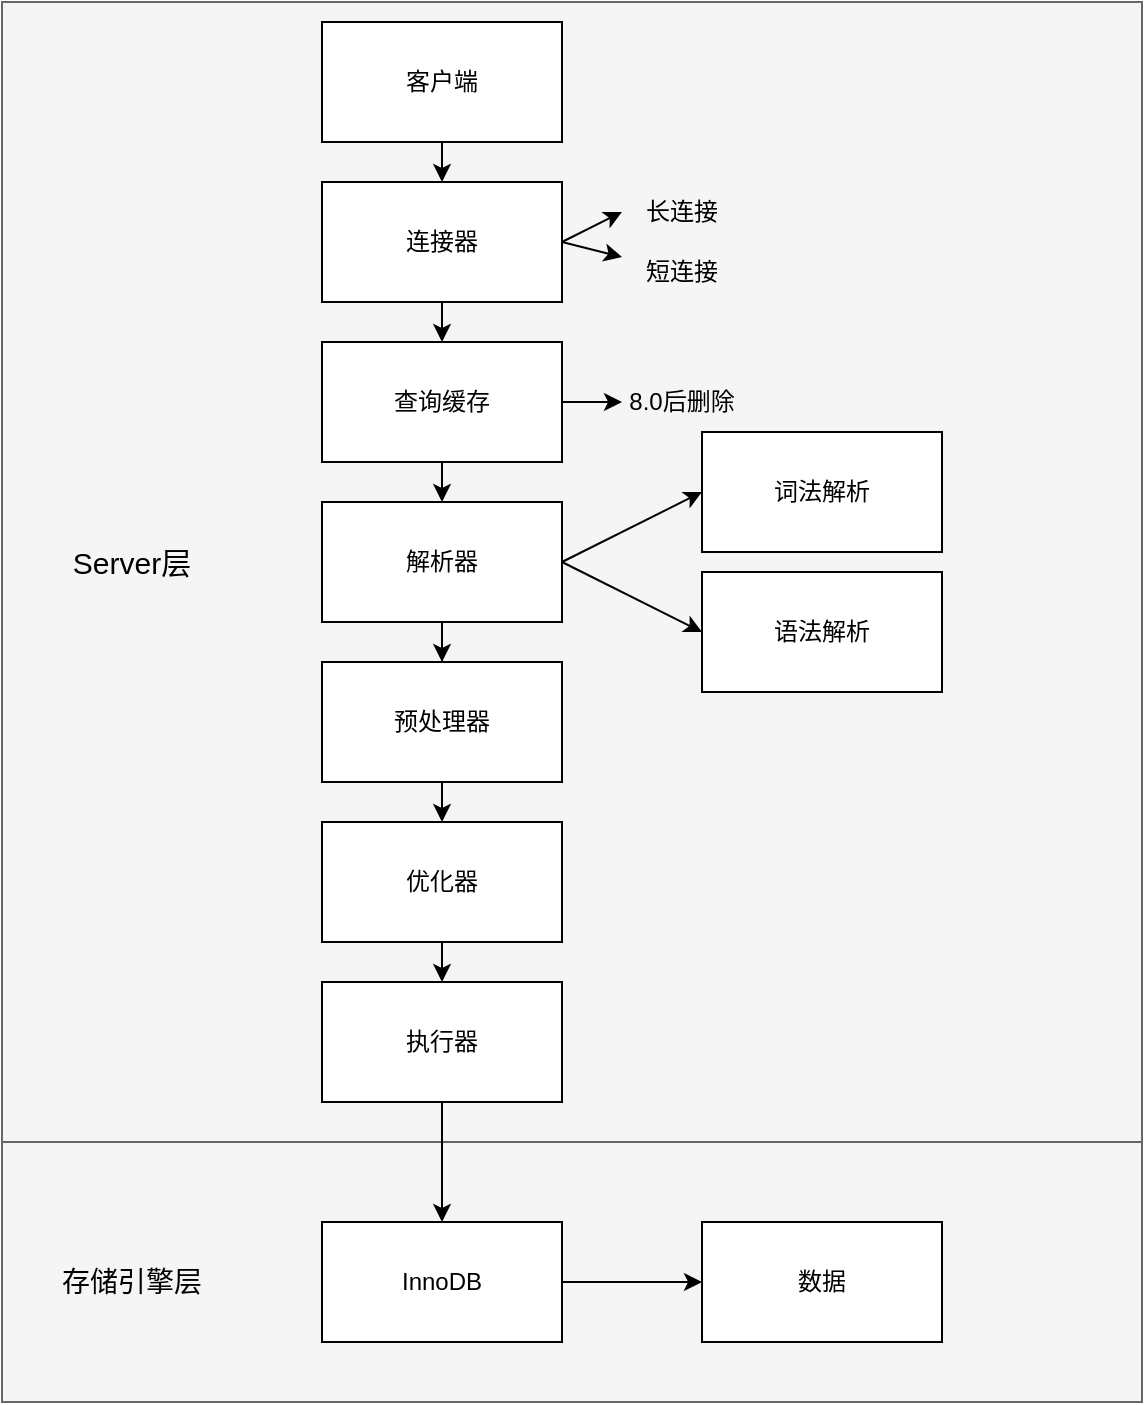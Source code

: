 <mxfile version="23.1.3" type="github">
  <diagram name="第 1 页" id="3dYkp7Auj3zQR0FbJ3zM">
    <mxGraphModel dx="1026" dy="651" grid="1" gridSize="10" guides="1" tooltips="1" connect="1" arrows="1" fold="1" page="1" pageScale="1" pageWidth="827" pageHeight="1169" math="0" shadow="0">
      <root>
        <mxCell id="0" />
        <mxCell id="1" parent="0" />
        <mxCell id="l7rWo298HgcaIOKad6mO-25" value="" style="rounded=0;whiteSpace=wrap;html=1;fillColor=#f5f5f5;fontColor=#333333;strokeColor=#666666;" vertex="1" parent="1">
          <mxGeometry x="160" y="600" width="570" height="130" as="geometry" />
        </mxCell>
        <mxCell id="l7rWo298HgcaIOKad6mO-18" value="" style="whiteSpace=wrap;html=1;aspect=fixed;fillColor=#f5f5f5;fontColor=#333333;strokeColor=#666666;" vertex="1" parent="1">
          <mxGeometry x="160" y="30" width="570" height="570" as="geometry" />
        </mxCell>
        <mxCell id="l7rWo298HgcaIOKad6mO-3" style="edgeStyle=orthogonalEdgeStyle;rounded=0;orthogonalLoop=1;jettySize=auto;html=1;exitX=0.5;exitY=1;exitDx=0;exitDy=0;entryX=0.5;entryY=0;entryDx=0;entryDy=0;" edge="1" parent="1" source="l7rWo298HgcaIOKad6mO-1" target="l7rWo298HgcaIOKad6mO-2">
          <mxGeometry relative="1" as="geometry" />
        </mxCell>
        <mxCell id="l7rWo298HgcaIOKad6mO-1" value="客户端" style="rounded=0;whiteSpace=wrap;html=1;" vertex="1" parent="1">
          <mxGeometry x="320" y="40" width="120" height="60" as="geometry" />
        </mxCell>
        <mxCell id="l7rWo298HgcaIOKad6mO-5" style="edgeStyle=orthogonalEdgeStyle;rounded=0;orthogonalLoop=1;jettySize=auto;html=1;exitX=0.5;exitY=1;exitDx=0;exitDy=0;entryX=0.5;entryY=0;entryDx=0;entryDy=0;" edge="1" parent="1" source="l7rWo298HgcaIOKad6mO-2" target="l7rWo298HgcaIOKad6mO-4">
          <mxGeometry relative="1" as="geometry" />
        </mxCell>
        <mxCell id="l7rWo298HgcaIOKad6mO-2" value="连接器" style="rounded=0;whiteSpace=wrap;html=1;" vertex="1" parent="1">
          <mxGeometry x="320" y="120" width="120" height="60" as="geometry" />
        </mxCell>
        <mxCell id="l7rWo298HgcaIOKad6mO-7" style="edgeStyle=orthogonalEdgeStyle;rounded=0;orthogonalLoop=1;jettySize=auto;html=1;exitX=0.5;exitY=1;exitDx=0;exitDy=0;entryX=0.5;entryY=0;entryDx=0;entryDy=0;" edge="1" parent="1" source="l7rWo298HgcaIOKad6mO-4" target="l7rWo298HgcaIOKad6mO-6">
          <mxGeometry relative="1" as="geometry" />
        </mxCell>
        <mxCell id="l7rWo298HgcaIOKad6mO-39" style="edgeStyle=orthogonalEdgeStyle;rounded=0;orthogonalLoop=1;jettySize=auto;html=1;exitX=1;exitY=0.5;exitDx=0;exitDy=0;entryX=0;entryY=0.5;entryDx=0;entryDy=0;" edge="1" parent="1" source="l7rWo298HgcaIOKad6mO-4" target="l7rWo298HgcaIOKad6mO-38">
          <mxGeometry relative="1" as="geometry" />
        </mxCell>
        <mxCell id="l7rWo298HgcaIOKad6mO-4" value="查询缓存" style="rounded=0;whiteSpace=wrap;html=1;" vertex="1" parent="1">
          <mxGeometry x="320" y="200" width="120" height="60" as="geometry" />
        </mxCell>
        <mxCell id="l7rWo298HgcaIOKad6mO-14" style="edgeStyle=orthogonalEdgeStyle;rounded=0;orthogonalLoop=1;jettySize=auto;html=1;exitX=0.5;exitY=1;exitDx=0;exitDy=0;" edge="1" parent="1" source="l7rWo298HgcaIOKad6mO-6" target="l7rWo298HgcaIOKad6mO-13">
          <mxGeometry relative="1" as="geometry" />
        </mxCell>
        <mxCell id="l7rWo298HgcaIOKad6mO-6" value="解析器" style="rounded=0;whiteSpace=wrap;html=1;" vertex="1" parent="1">
          <mxGeometry x="320" y="280" width="120" height="60" as="geometry" />
        </mxCell>
        <mxCell id="l7rWo298HgcaIOKad6mO-8" value="词法解析" style="rounded=0;whiteSpace=wrap;html=1;" vertex="1" parent="1">
          <mxGeometry x="510" y="245" width="120" height="60" as="geometry" />
        </mxCell>
        <mxCell id="l7rWo298HgcaIOKad6mO-9" value="语法解析" style="rounded=0;whiteSpace=wrap;html=1;" vertex="1" parent="1">
          <mxGeometry x="510" y="315" width="120" height="60" as="geometry" />
        </mxCell>
        <mxCell id="l7rWo298HgcaIOKad6mO-11" value="" style="endArrow=classic;html=1;rounded=0;entryX=0;entryY=0.5;entryDx=0;entryDy=0;" edge="1" parent="1" target="l7rWo298HgcaIOKad6mO-8">
          <mxGeometry width="50" height="50" relative="1" as="geometry">
            <mxPoint x="440" y="310" as="sourcePoint" />
            <mxPoint x="490" y="270" as="targetPoint" />
          </mxGeometry>
        </mxCell>
        <mxCell id="l7rWo298HgcaIOKad6mO-12" value="" style="endArrow=classic;html=1;rounded=0;entryX=0;entryY=0.5;entryDx=0;entryDy=0;" edge="1" parent="1" target="l7rWo298HgcaIOKad6mO-9">
          <mxGeometry width="50" height="50" relative="1" as="geometry">
            <mxPoint x="440" y="310" as="sourcePoint" />
            <mxPoint x="490" y="260" as="targetPoint" />
          </mxGeometry>
        </mxCell>
        <mxCell id="l7rWo298HgcaIOKad6mO-16" style="edgeStyle=orthogonalEdgeStyle;rounded=0;orthogonalLoop=1;jettySize=auto;html=1;exitX=0.5;exitY=1;exitDx=0;exitDy=0;entryX=0.5;entryY=0;entryDx=0;entryDy=0;" edge="1" parent="1" source="l7rWo298HgcaIOKad6mO-13" target="l7rWo298HgcaIOKad6mO-15">
          <mxGeometry relative="1" as="geometry" />
        </mxCell>
        <mxCell id="l7rWo298HgcaIOKad6mO-13" value="预处理器" style="rounded=0;whiteSpace=wrap;html=1;" vertex="1" parent="1">
          <mxGeometry x="320" y="360" width="120" height="60" as="geometry" />
        </mxCell>
        <mxCell id="l7rWo298HgcaIOKad6mO-23" style="edgeStyle=orthogonalEdgeStyle;rounded=0;orthogonalLoop=1;jettySize=auto;html=1;exitX=0.5;exitY=1;exitDx=0;exitDy=0;entryX=0.5;entryY=0;entryDx=0;entryDy=0;" edge="1" parent="1" source="l7rWo298HgcaIOKad6mO-15" target="l7rWo298HgcaIOKad6mO-17">
          <mxGeometry relative="1" as="geometry" />
        </mxCell>
        <mxCell id="l7rWo298HgcaIOKad6mO-15" value="优化器" style="rounded=0;whiteSpace=wrap;html=1;" vertex="1" parent="1">
          <mxGeometry x="320" y="440" width="120" height="60" as="geometry" />
        </mxCell>
        <mxCell id="l7rWo298HgcaIOKad6mO-29" style="edgeStyle=orthogonalEdgeStyle;rounded=0;orthogonalLoop=1;jettySize=auto;html=1;exitX=0.5;exitY=1;exitDx=0;exitDy=0;entryX=0.5;entryY=0;entryDx=0;entryDy=0;" edge="1" parent="1" source="l7rWo298HgcaIOKad6mO-17" target="l7rWo298HgcaIOKad6mO-27">
          <mxGeometry relative="1" as="geometry" />
        </mxCell>
        <mxCell id="l7rWo298HgcaIOKad6mO-17" value="执行器" style="rounded=0;whiteSpace=wrap;html=1;" vertex="1" parent="1">
          <mxGeometry x="320" y="520" width="120" height="60" as="geometry" />
        </mxCell>
        <mxCell id="l7rWo298HgcaIOKad6mO-19" value="&lt;font style=&quot;font-size: 15px;&quot;&gt;Server层&lt;/font&gt;" style="text;html=1;align=center;verticalAlign=middle;whiteSpace=wrap;rounded=0;" vertex="1" parent="1">
          <mxGeometry x="190" y="292.5" width="70" height="35" as="geometry" />
        </mxCell>
        <mxCell id="l7rWo298HgcaIOKad6mO-26" style="edgeStyle=orthogonalEdgeStyle;rounded=0;orthogonalLoop=1;jettySize=auto;html=1;exitX=0.5;exitY=1;exitDx=0;exitDy=0;" edge="1" parent="1" source="l7rWo298HgcaIOKad6mO-17" target="l7rWo298HgcaIOKad6mO-17">
          <mxGeometry relative="1" as="geometry" />
        </mxCell>
        <mxCell id="l7rWo298HgcaIOKad6mO-32" style="edgeStyle=orthogonalEdgeStyle;rounded=0;orthogonalLoop=1;jettySize=auto;html=1;exitX=1;exitY=0.5;exitDx=0;exitDy=0;entryX=0;entryY=0.5;entryDx=0;entryDy=0;" edge="1" parent="1" source="l7rWo298HgcaIOKad6mO-27" target="l7rWo298HgcaIOKad6mO-31">
          <mxGeometry relative="1" as="geometry" />
        </mxCell>
        <mxCell id="l7rWo298HgcaIOKad6mO-27" value="InnoDB" style="rounded=0;whiteSpace=wrap;html=1;" vertex="1" parent="1">
          <mxGeometry x="320" y="640" width="120" height="60" as="geometry" />
        </mxCell>
        <mxCell id="l7rWo298HgcaIOKad6mO-30" value="&lt;font style=&quot;font-size: 14px;&quot;&gt;存储引擎层&lt;/font&gt;" style="text;html=1;align=center;verticalAlign=middle;whiteSpace=wrap;rounded=0;" vertex="1" parent="1">
          <mxGeometry x="185" y="655" width="80" height="30" as="geometry" />
        </mxCell>
        <mxCell id="l7rWo298HgcaIOKad6mO-31" value="数据" style="rounded=0;whiteSpace=wrap;html=1;" vertex="1" parent="1">
          <mxGeometry x="510" y="640" width="120" height="60" as="geometry" />
        </mxCell>
        <mxCell id="l7rWo298HgcaIOKad6mO-34" value="长连接" style="text;html=1;align=center;verticalAlign=middle;whiteSpace=wrap;rounded=0;" vertex="1" parent="1">
          <mxGeometry x="470" y="120" width="60" height="30" as="geometry" />
        </mxCell>
        <mxCell id="l7rWo298HgcaIOKad6mO-35" value="短连接" style="text;html=1;align=center;verticalAlign=middle;whiteSpace=wrap;rounded=0;" vertex="1" parent="1">
          <mxGeometry x="470" y="150" width="60" height="30" as="geometry" />
        </mxCell>
        <mxCell id="l7rWo298HgcaIOKad6mO-36" value="" style="endArrow=classic;html=1;rounded=0;entryX=0;entryY=0.5;entryDx=0;entryDy=0;" edge="1" parent="1" target="l7rWo298HgcaIOKad6mO-34">
          <mxGeometry width="50" height="50" relative="1" as="geometry">
            <mxPoint x="440" y="150" as="sourcePoint" />
            <mxPoint x="490" y="100" as="targetPoint" />
          </mxGeometry>
        </mxCell>
        <mxCell id="l7rWo298HgcaIOKad6mO-37" value="" style="endArrow=classic;html=1;rounded=0;" edge="1" parent="1" target="l7rWo298HgcaIOKad6mO-35">
          <mxGeometry width="50" height="50" relative="1" as="geometry">
            <mxPoint x="440" y="150" as="sourcePoint" />
            <mxPoint x="490" y="100" as="targetPoint" />
          </mxGeometry>
        </mxCell>
        <mxCell id="l7rWo298HgcaIOKad6mO-38" value="8.0后删除" style="text;html=1;align=center;verticalAlign=middle;whiteSpace=wrap;rounded=0;" vertex="1" parent="1">
          <mxGeometry x="470" y="215" width="60" height="30" as="geometry" />
        </mxCell>
      </root>
    </mxGraphModel>
  </diagram>
</mxfile>
